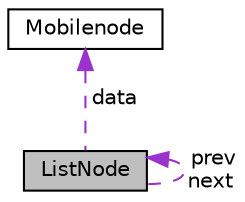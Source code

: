 digraph "ListNode"
{
 // LATEX_PDF_SIZE
  edge [fontname="Helvetica",fontsize="10",labelfontname="Helvetica",labelfontsize="10"];
  node [fontname="Helvetica",fontsize="10",shape=record];
  Node1 [label="ListNode",height=0.2,width=0.4,color="black", fillcolor="grey75", style="filled", fontcolor="black",tooltip="Structure representing a mobile node in a doubly linked list."];
  Node1 -> Node1 [dir="back",color="darkorchid3",fontsize="10",style="dashed",label=" prev\nnext" ,fontname="Helvetica"];
  Node2 -> Node1 [dir="back",color="darkorchid3",fontsize="10",style="dashed",label=" data" ,fontname="Helvetica"];
  Node2 [label="Mobilenode",height=0.2,width=0.4,color="black", fillcolor="white", style="filled",URL="$struct_mobilenode.html",tooltip="Structure representing a mobile phone."];
}
